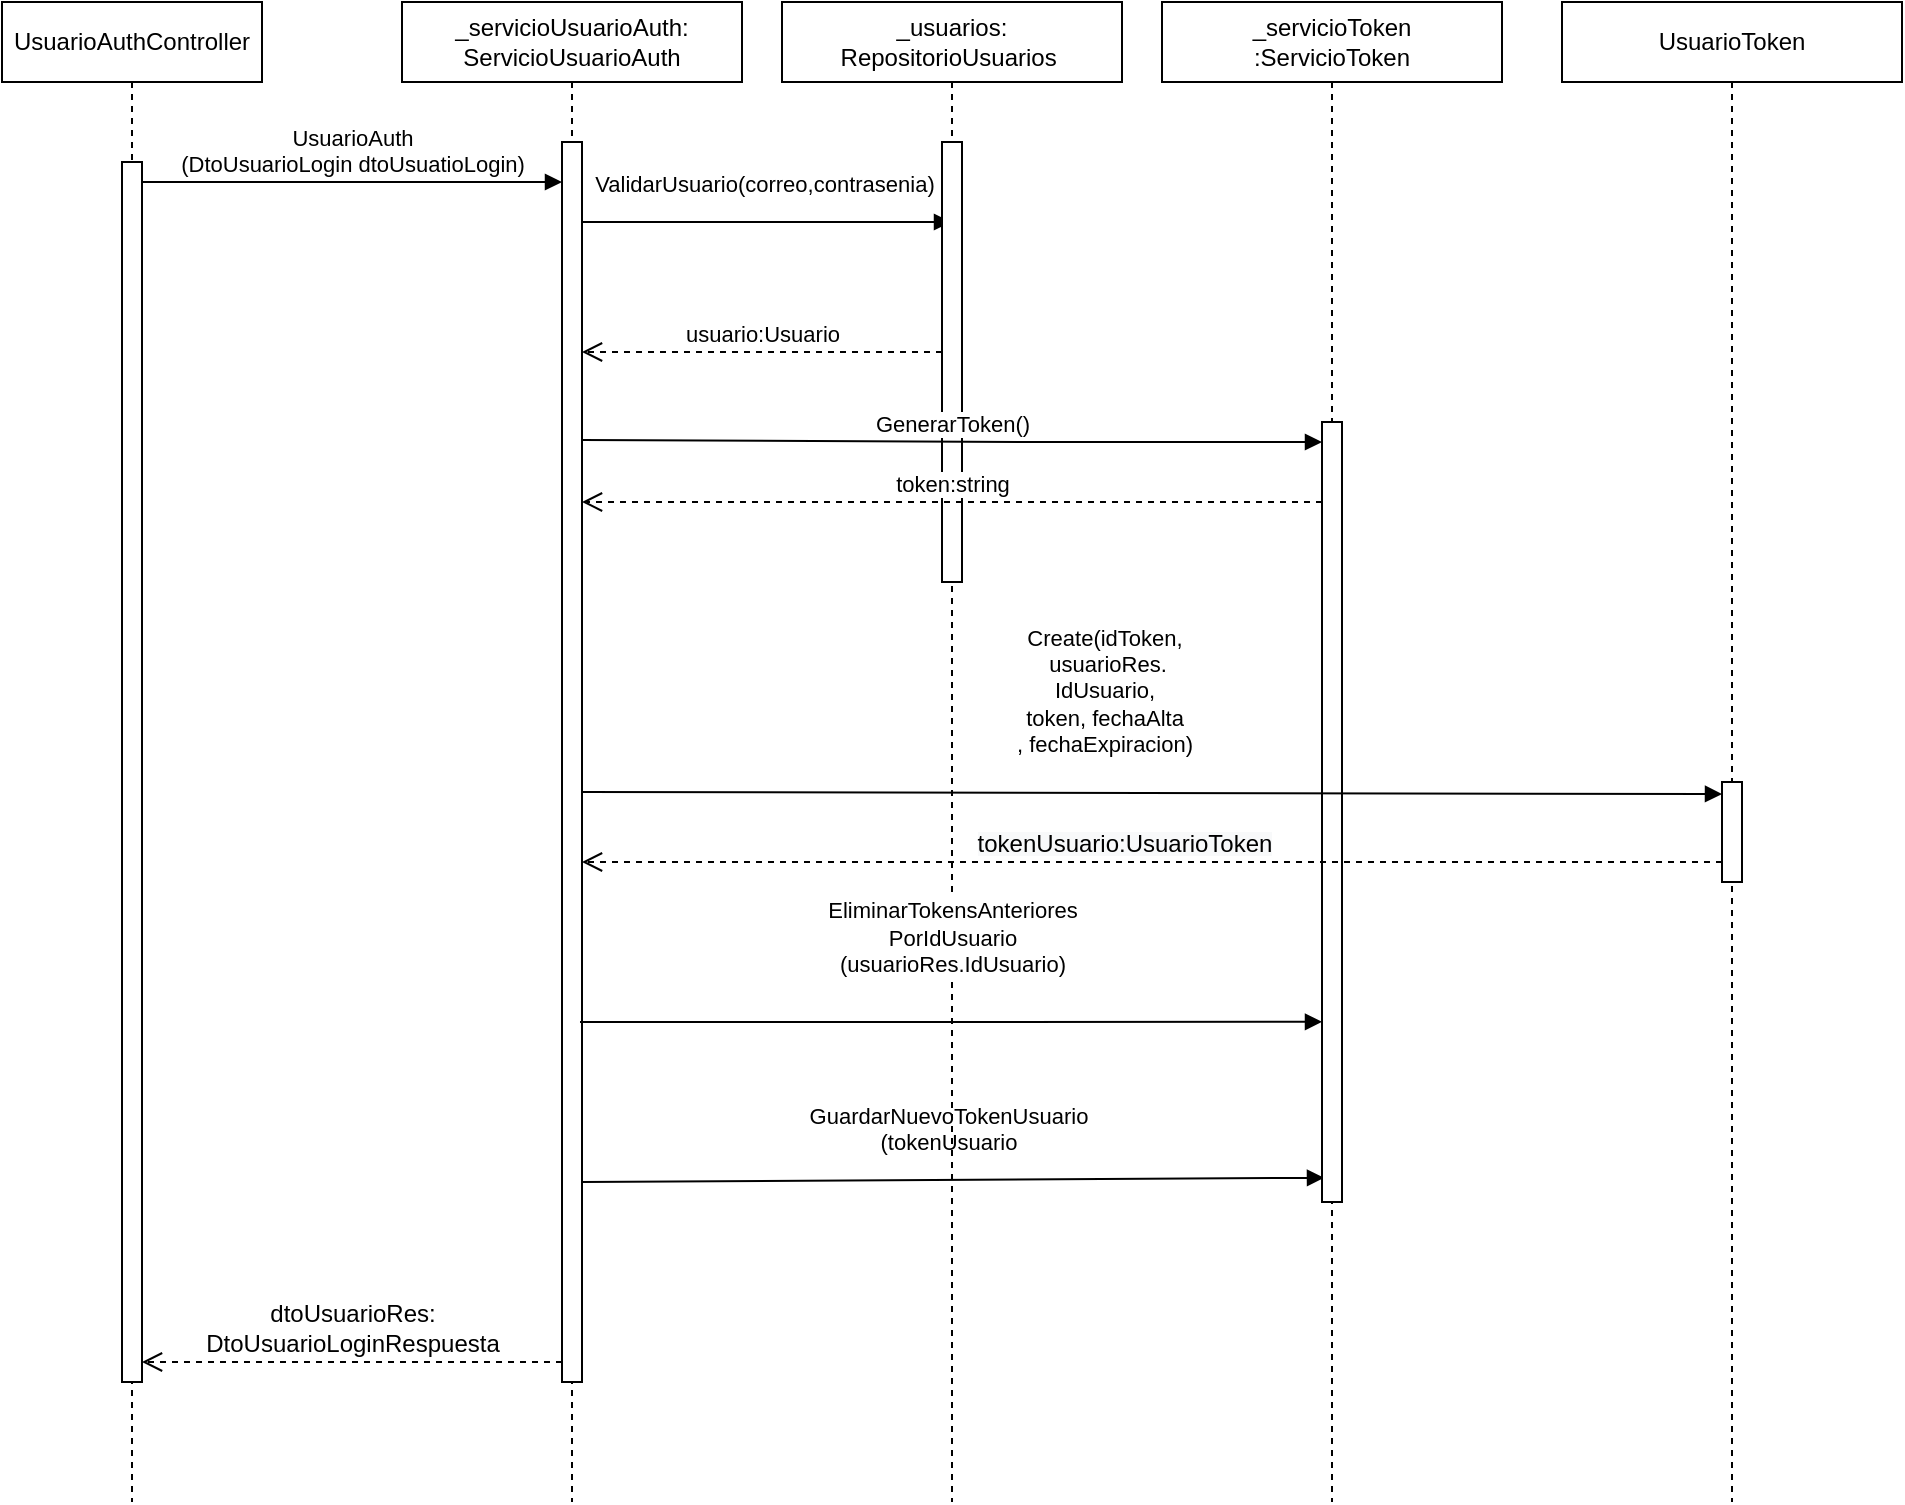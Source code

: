 <mxfile version="16.5.1" type="device"><diagram id="0-HQy_41gC9aWATrza4D" name="Página-1"><mxGraphModel dx="2304" dy="768" grid="1" gridSize="10" guides="1" tooltips="1" connect="1" arrows="1" fold="1" page="1" pageScale="1" pageWidth="827" pageHeight="1169" math="0" shadow="0"><root><mxCell id="0"/><mxCell id="1" parent="0"/><mxCell id="Z8upkdEoIjcm3GrHIEzA-1" value="_servicioUsuarioAuth:&lt;br&gt;ServicioUsuarioAuth" style="shape=umlLifeline;perimeter=lifelinePerimeter;whiteSpace=wrap;html=1;container=1;collapsible=0;recursiveResize=0;outlineConnect=0;" vertex="1" parent="1"><mxGeometry x="20" y="50" width="170" height="750" as="geometry"/></mxCell><mxCell id="Z8upkdEoIjcm3GrHIEzA-2" value="" style="html=1;points=[];perimeter=orthogonalPerimeter;" vertex="1" parent="Z8upkdEoIjcm3GrHIEzA-1"><mxGeometry x="80" y="70" width="10" height="620" as="geometry"/></mxCell><mxCell id="Z8upkdEoIjcm3GrHIEzA-3" value="ValidarUsuario(correo,contrasenia)" style="html=1;verticalAlign=bottom;endArrow=block;rounded=0;" edge="1" parent="Z8upkdEoIjcm3GrHIEzA-1" target="Z8upkdEoIjcm3GrHIEzA-5"><mxGeometry x="-0.011" y="10" width="80" relative="1" as="geometry"><mxPoint x="90" y="110" as="sourcePoint"/><mxPoint x="250" y="110" as="targetPoint"/><Array as="points"/><mxPoint as="offset"/></mxGeometry></mxCell><mxCell id="Z8upkdEoIjcm3GrHIEzA-36" value="GuardarNuevoTokenUsuario&lt;br&gt;(tokenUsuario" style="html=1;verticalAlign=bottom;endArrow=block;rounded=0;entryX=0.1;entryY=0.969;entryDx=0;entryDy=0;entryPerimeter=0;" edge="1" parent="Z8upkdEoIjcm3GrHIEzA-1" target="Z8upkdEoIjcm3GrHIEzA-9"><mxGeometry x="-0.011" y="10" width="80" relative="1" as="geometry"><mxPoint x="90" y="590" as="sourcePoint"/><mxPoint x="271" y="590.04" as="targetPoint"/><Array as="points"/><mxPoint as="offset"/></mxGeometry></mxCell><mxCell id="Z8upkdEoIjcm3GrHIEzA-42" value="" style="html=1;points=[];perimeter=orthogonalPerimeter;" vertex="1" parent="Z8upkdEoIjcm3GrHIEzA-1"><mxGeometry x="80" y="660" width="10" as="geometry"/></mxCell><mxCell id="Z8upkdEoIjcm3GrHIEzA-5" value="_usuarios:&lt;br&gt;RepositorioUsuarios&amp;nbsp;" style="shape=umlLifeline;perimeter=lifelinePerimeter;whiteSpace=wrap;html=1;container=1;collapsible=0;recursiveResize=0;outlineConnect=0;" vertex="1" parent="1"><mxGeometry x="210" y="50" width="170" height="750" as="geometry"/></mxCell><mxCell id="Z8upkdEoIjcm3GrHIEzA-6" value="" style="html=1;points=[];perimeter=orthogonalPerimeter;" vertex="1" parent="Z8upkdEoIjcm3GrHIEzA-5"><mxGeometry x="80" y="70" width="10" height="220" as="geometry"/></mxCell><mxCell id="Z8upkdEoIjcm3GrHIEzA-38" value="EliminarTokensAnteriores&lt;br&gt;PorIdUsuario&lt;br&gt;(usuarioRes.IdUsuario)" style="html=1;verticalAlign=bottom;endArrow=block;rounded=0;entryX=0;entryY=0.769;entryDx=0;entryDy=0;entryPerimeter=0;" edge="1" parent="Z8upkdEoIjcm3GrHIEzA-5" target="Z8upkdEoIjcm3GrHIEzA-9"><mxGeometry x="0.005" y="20" width="80" relative="1" as="geometry"><mxPoint x="-101" y="510" as="sourcePoint"/><mxPoint x="80" y="510.04" as="targetPoint"/><Array as="points"/><mxPoint as="offset"/></mxGeometry></mxCell><mxCell id="Z8upkdEoIjcm3GrHIEzA-43" value="&lt;span style=&quot;font-size: 12px&quot;&gt;dtoUsuarioRes:&lt;br&gt;DtoUsuarioLoginRespuesta&lt;/span&gt;" style="html=1;verticalAlign=bottom;endArrow=open;dashed=1;endSize=8;rounded=0;" edge="1" parent="Z8upkdEoIjcm3GrHIEzA-5"><mxGeometry relative="1" as="geometry"><mxPoint x="-110" y="680" as="sourcePoint"/><mxPoint x="-320" y="680" as="targetPoint"/></mxGeometry></mxCell><mxCell id="Z8upkdEoIjcm3GrHIEzA-8" value="_servicioToken&lt;br&gt;:ServicioToken" style="shape=umlLifeline;perimeter=lifelinePerimeter;whiteSpace=wrap;html=1;container=1;collapsible=0;recursiveResize=0;outlineConnect=0;" vertex="1" parent="1"><mxGeometry x="400" y="50" width="170" height="750" as="geometry"/></mxCell><mxCell id="Z8upkdEoIjcm3GrHIEzA-9" value="" style="html=1;points=[];perimeter=orthogonalPerimeter;" vertex="1" parent="Z8upkdEoIjcm3GrHIEzA-8"><mxGeometry x="80" y="210" width="10" height="390" as="geometry"/></mxCell><mxCell id="Z8upkdEoIjcm3GrHIEzA-10" value="usuario:Usuario" style="html=1;verticalAlign=bottom;endArrow=open;dashed=1;endSize=8;rounded=0;" edge="1" parent="1"><mxGeometry relative="1" as="geometry"><mxPoint x="290" y="225" as="sourcePoint"/><mxPoint x="110" y="225" as="targetPoint"/></mxGeometry></mxCell><mxCell id="Z8upkdEoIjcm3GrHIEzA-17" value="UsuarioAuthController" style="shape=umlLifeline;perimeter=lifelinePerimeter;whiteSpace=wrap;html=1;container=1;collapsible=0;recursiveResize=0;outlineConnect=0;" vertex="1" parent="1"><mxGeometry x="-180" y="50" width="130" height="750" as="geometry"/></mxCell><mxCell id="Z8upkdEoIjcm3GrHIEzA-18" value="UsuarioAuth&lt;br&gt;(DtoUsuarioLogin dtoUsuatioLogin)" style="html=1;verticalAlign=bottom;endArrow=block;rounded=0;" edge="1" parent="Z8upkdEoIjcm3GrHIEzA-17"><mxGeometry width="80" relative="1" as="geometry"><mxPoint x="70" y="90" as="sourcePoint"/><mxPoint x="280" y="90" as="targetPoint"/></mxGeometry></mxCell><mxCell id="Z8upkdEoIjcm3GrHIEzA-19" value="" style="html=1;points=[];perimeter=orthogonalPerimeter;" vertex="1" parent="Z8upkdEoIjcm3GrHIEzA-17"><mxGeometry x="60" y="80" width="10" height="610" as="geometry"/></mxCell><mxCell id="Z8upkdEoIjcm3GrHIEzA-23" value="GenerarToken()" style="html=1;verticalAlign=bottom;endArrow=block;rounded=0;" edge="1" parent="1"><mxGeometry width="80" relative="1" as="geometry"><mxPoint x="110" y="269" as="sourcePoint"/><mxPoint x="480" y="270" as="targetPoint"/><Array as="points"><mxPoint x="340" y="270"/></Array></mxGeometry></mxCell><mxCell id="Z8upkdEoIjcm3GrHIEzA-24" value="token:string" style="html=1;verticalAlign=bottom;endArrow=open;dashed=1;endSize=8;rounded=0;" edge="1" parent="1"><mxGeometry relative="1" as="geometry"><mxPoint x="480" y="300" as="sourcePoint"/><mxPoint x="110" y="300" as="targetPoint"/></mxGeometry></mxCell><mxCell id="Z8upkdEoIjcm3GrHIEzA-28" value="Create(idToken,&lt;br&gt;&amp;nbsp;usuarioRes.&lt;br&gt;IdUsuario, &lt;br&gt;token, fechaAlta&lt;br&gt;, fechaExpiracion)" style="html=1;verticalAlign=bottom;endArrow=block;rounded=0;exitX=1;exitY=0.1;exitDx=0;exitDy=0;exitPerimeter=0;entryX=0;entryY=0.12;entryDx=0;entryDy=0;entryPerimeter=0;" edge="1" parent="1" target="Z8upkdEoIjcm3GrHIEzA-32"><mxGeometry x="-0.085" y="15" width="80" relative="1" as="geometry"><mxPoint x="110" y="445" as="sourcePoint"/><mxPoint x="410" y="500" as="targetPoint"/><mxPoint as="offset"/></mxGeometry></mxCell><mxCell id="Z8upkdEoIjcm3GrHIEzA-31" value="UsuarioToken" style="shape=umlLifeline;perimeter=lifelinePerimeter;whiteSpace=wrap;html=1;container=1;collapsible=0;recursiveResize=0;outlineConnect=0;" vertex="1" parent="1"><mxGeometry x="600" y="50" width="170" height="750" as="geometry"/></mxCell><mxCell id="Z8upkdEoIjcm3GrHIEzA-32" value="" style="html=1;points=[];perimeter=orthogonalPerimeter;" vertex="1" parent="Z8upkdEoIjcm3GrHIEzA-31"><mxGeometry x="80" y="390" width="10" height="50" as="geometry"/></mxCell><mxCell id="Z8upkdEoIjcm3GrHIEzA-33" value="&lt;span style=&quot;background-color: rgb(248 , 249 , 250)&quot;&gt;&lt;span style=&quot;font-size: 12px&quot;&gt;tokenUsuario:UsuarioToken&lt;/span&gt;&lt;/span&gt;" style="html=1;verticalAlign=bottom;endArrow=open;dashed=1;endSize=8;rounded=0;" edge="1" parent="1"><mxGeometry x="0.051" relative="1" as="geometry"><mxPoint x="680" y="480" as="sourcePoint"/><mxPoint x="110" y="480" as="targetPoint"/><mxPoint as="offset"/></mxGeometry></mxCell></root></mxGraphModel></diagram></mxfile>